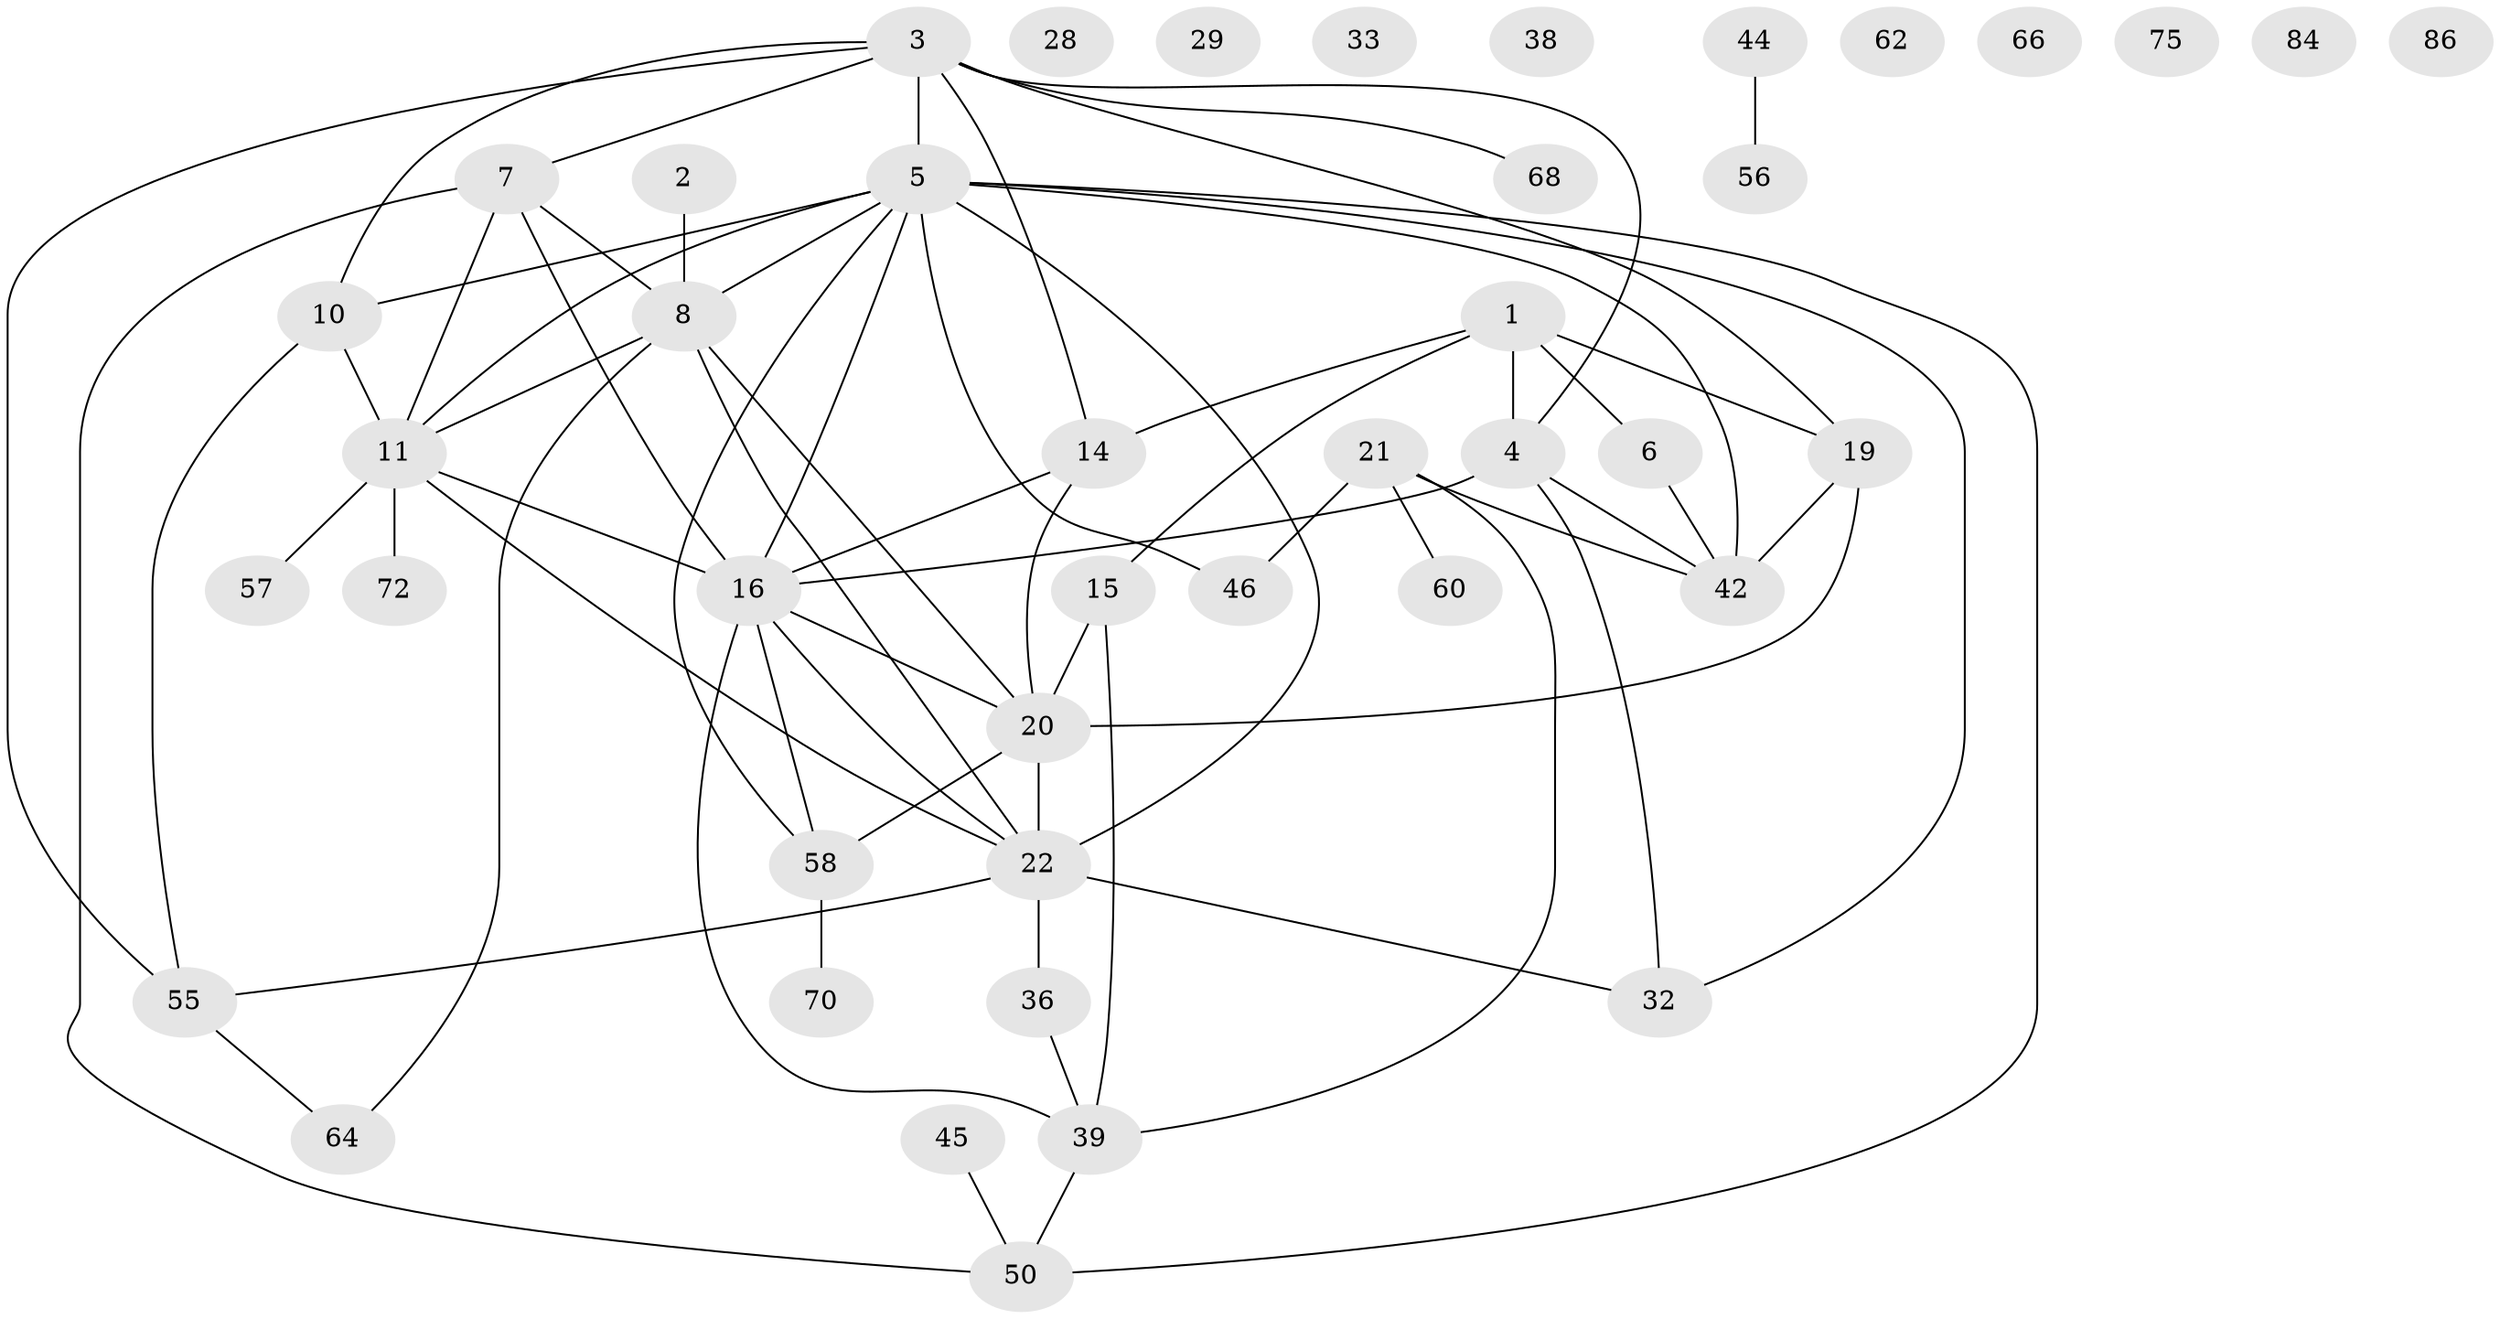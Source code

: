 // original degree distribution, {2: 0.12790697674418605, 1: 0.1744186046511628, 3: 0.3023255813953488, 4: 0.13953488372093023, 6: 0.06976744186046512, 5: 0.06976744186046512, 0: 0.10465116279069768, 7: 0.011627906976744186}
// Generated by graph-tools (version 1.1) at 2025/16/03/04/25 18:16:43]
// undirected, 43 vertices, 67 edges
graph export_dot {
graph [start="1"]
  node [color=gray90,style=filled];
  1 [super="+34+54"];
  2;
  3 [super="+31+12"];
  4 [super="+82+52+48"];
  5 [super="+40+41+30"];
  6 [super="+9"];
  7 [super="+85"];
  8 [super="+47+18"];
  10 [super="+63"];
  11 [super="+76+13"];
  14;
  15 [super="+71"];
  16 [super="+24+23"];
  19 [super="+69"];
  20 [super="+25"];
  21 [super="+79"];
  22 [super="+78+27+37+49"];
  28;
  29;
  32;
  33;
  36;
  38;
  39 [super="+43"];
  42;
  44;
  45;
  46 [super="+59"];
  50 [super="+73"];
  55 [super="+67"];
  56;
  57;
  58 [super="+61"];
  60;
  62;
  64 [super="+81"];
  66;
  68;
  70;
  72;
  75;
  84;
  86;
  1 -- 6;
  1 -- 14;
  1 -- 19;
  1 -- 15;
  1 -- 4;
  2 -- 8;
  3 -- 4;
  3 -- 68;
  3 -- 7;
  3 -- 14;
  3 -- 55 [weight=2];
  3 -- 19;
  3 -- 10;
  3 -- 5;
  4 -- 32;
  4 -- 16 [weight=2];
  4 -- 42;
  5 -- 46;
  5 -- 32;
  5 -- 22;
  5 -- 16;
  5 -- 50;
  5 -- 42;
  5 -- 58;
  5 -- 8;
  5 -- 10;
  5 -- 11;
  6 -- 42;
  7 -- 16;
  7 -- 8;
  7 -- 50;
  7 -- 11;
  8 -- 22;
  8 -- 11;
  8 -- 64;
  8 -- 20;
  10 -- 55;
  10 -- 11;
  11 -- 16;
  11 -- 72;
  11 -- 22;
  11 -- 57;
  14 -- 16;
  14 -- 20;
  15 -- 39;
  15 -- 20;
  16 -- 22;
  16 -- 39;
  16 -- 58;
  16 -- 20;
  19 -- 42;
  19 -- 20;
  20 -- 22 [weight=4];
  20 -- 58;
  21 -- 42;
  21 -- 60;
  21 -- 39;
  21 -- 46;
  22 -- 36;
  22 -- 32;
  22 -- 55;
  36 -- 39;
  39 -- 50;
  44 -- 56;
  45 -- 50;
  55 -- 64;
  58 -- 70;
}
